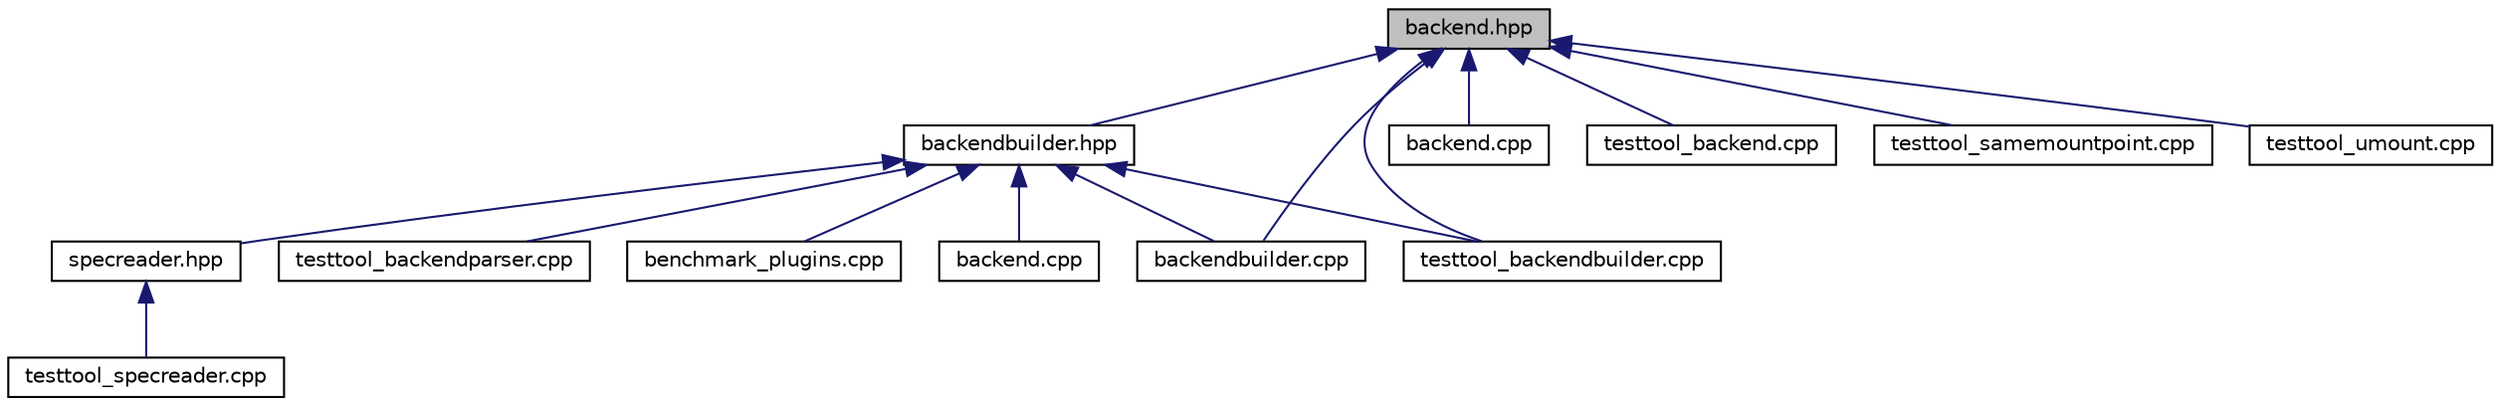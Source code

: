 digraph "backend.hpp"
{
  edge [fontname="Helvetica",fontsize="10",labelfontname="Helvetica",labelfontsize="10"];
  node [fontname="Helvetica",fontsize="10",shape=record];
  Node30 [label="backend.hpp",height=0.2,width=0.4,color="black", fillcolor="grey75", style="filled", fontcolor="black"];
  Node30 -> Node31 [dir="back",color="midnightblue",fontsize="10",style="solid"];
  Node31 [label="backendbuilder.hpp",height=0.2,width=0.4,color="black", fillcolor="white", style="filled",URL="$backendbuilder_8hpp.html",tooltip="Implements a way to build backends. "];
  Node31 -> Node32 [dir="back",color="midnightblue",fontsize="10",style="solid"];
  Node32 [label="benchmark_plugins.cpp",height=0.2,width=0.4,color="black", fillcolor="white", style="filled",URL="$benchmark__plugins_8cpp.html",tooltip="benchmark for getenv "];
  Node31 -> Node33 [dir="back",color="midnightblue",fontsize="10",style="solid"];
  Node33 [label="backend.cpp",height=0.2,width=0.4,color="black", fillcolor="white", style="filled",URL="$examples_2backend_8cpp.html"];
  Node31 -> Node34 [dir="back",color="midnightblue",fontsize="10",style="solid"];
  Node34 [label="specreader.hpp",height=0.2,width=0.4,color="black", fillcolor="white", style="filled",URL="$specreader_8hpp.html",tooltip="Implements a way to read spec for mounting purposes. "];
  Node34 -> Node35 [dir="back",color="midnightblue",fontsize="10",style="solid"];
  Node35 [label="testtool_specreader.cpp",height=0.2,width=0.4,color="black", fillcolor="white", style="filled",URL="$testtool__specreader_8cpp.html",tooltip="Tests for the spec readerclass. "];
  Node31 -> Node36 [dir="back",color="midnightblue",fontsize="10",style="solid"];
  Node36 [label="backendbuilder.cpp",height=0.2,width=0.4,color="black", fillcolor="white", style="filled",URL="$backendbuilder_8cpp.html",tooltip="Implementation of backend builder. "];
  Node31 -> Node37 [dir="back",color="midnightblue",fontsize="10",style="solid"];
  Node37 [label="testtool_backendbuilder.cpp",height=0.2,width=0.4,color="black", fillcolor="white", style="filled",URL="$testtool__backendbuilder_8cpp.html",tooltip="Tests for the Backend builder class. "];
  Node31 -> Node38 [dir="back",color="midnightblue",fontsize="10",style="solid"];
  Node38 [label="testtool_backendparser.cpp",height=0.2,width=0.4,color="black", fillcolor="white", style="filled",URL="$testtool__backendparser_8cpp.html",tooltip="Tests for the Backend parser class. "];
  Node30 -> Node39 [dir="back",color="midnightblue",fontsize="10",style="solid"];
  Node39 [label="backend.cpp",height=0.2,width=0.4,color="black", fillcolor="white", style="filled",URL="$src_2backend_8cpp.html",tooltip="Implementation of backend. "];
  Node30 -> Node36 [dir="back",color="midnightblue",fontsize="10",style="solid"];
  Node30 -> Node40 [dir="back",color="midnightblue",fontsize="10",style="solid"];
  Node40 [label="testtool_backend.cpp",height=0.2,width=0.4,color="black", fillcolor="white", style="filled",URL="$testtool__backend_8cpp.html",tooltip="Tests for the Backend class. "];
  Node30 -> Node37 [dir="back",color="midnightblue",fontsize="10",style="solid"];
  Node30 -> Node41 [dir="back",color="midnightblue",fontsize="10",style="solid"];
  Node41 [label="testtool_samemountpoint.cpp",height=0.2,width=0.4,color="black", fillcolor="white", style="filled",URL="$testtool__samemountpoint_8cpp.html",tooltip="Tests for the Backend class. "];
  Node30 -> Node42 [dir="back",color="midnightblue",fontsize="10",style="solid"];
  Node42 [label="testtool_umount.cpp",height=0.2,width=0.4,color="black", fillcolor="white", style="filled",URL="$testtool__umount_8cpp.html",tooltip="Tests for the umount. "];
}

